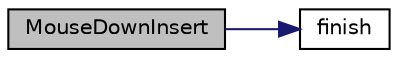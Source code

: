digraph "MouseDownInsert"
{
 // LATEX_PDF_SIZE
  edge [fontname="Helvetica",fontsize="10",labelfontname="Helvetica",labelfontsize="10"];
  node [fontname="Helvetica",fontsize="10",shape=record];
  rankdir="LR";
  Node28 [label="MouseDownInsert",height=0.2,width=0.4,color="black", fillcolor="grey75", style="filled", fontcolor="black",tooltip=" "];
  Node28 -> Node29 [color="midnightblue",fontsize="10",style="solid",fontname="Helvetica"];
  Node29 [label="finish",height=0.2,width=0.4,color="black", fillcolor="white", style="filled",URL="$classShapeLib_1_1VShape_1_1ShapeText.html#a7f73b9b8573c47d27fbfc4105f14e9b1",tooltip=" "];
}

